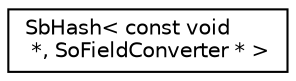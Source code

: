 digraph "Graphical Class Hierarchy"
{
 // LATEX_PDF_SIZE
  edge [fontname="Helvetica",fontsize="10",labelfontname="Helvetica",labelfontsize="10"];
  node [fontname="Helvetica",fontsize="10",shape=record];
  rankdir="LR";
  Node0 [label="SbHash\< const void\l *, SoFieldConverter * \>",height=0.2,width=0.4,color="black", fillcolor="white", style="filled",URL="$classSbHash.html",tooltip=" "];
}
